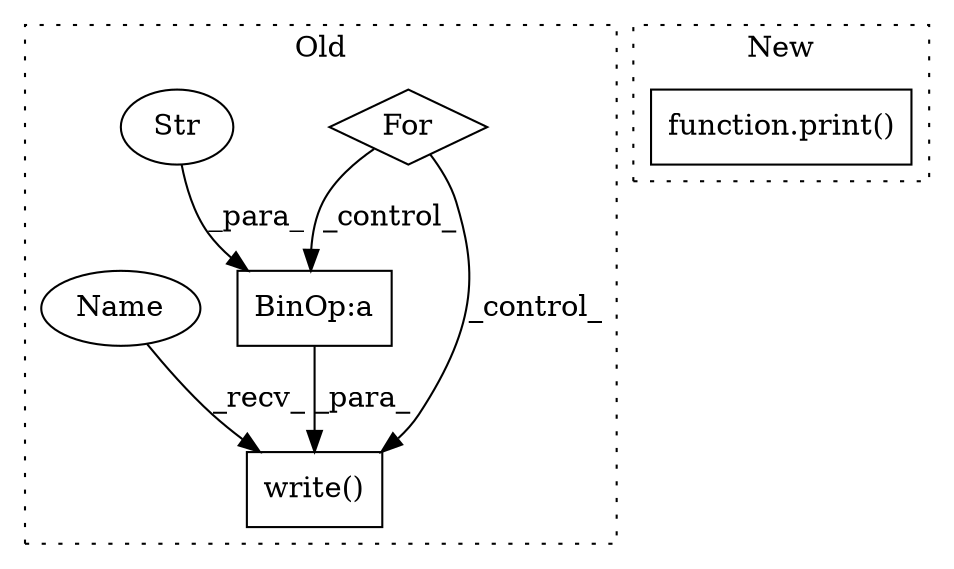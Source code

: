 digraph G {
subgraph cluster0 {
1 [label="write()" a="75" s="29396,29423" l="8,1" shape="box"];
3 [label="For" a="107" s="29288,29315" l="4,14" shape="diamond"];
4 [label="BinOp:a" a="82" s="29416" l="3" shape="box"];
5 [label="Str" a="66" s="29419" l="4" shape="ellipse"];
6 [label="Name" a="87" s="29396" l="1" shape="ellipse"];
label = "Old";
style="dotted";
}
subgraph cluster1 {
2 [label="function.print()" a="75" s="26533,26545" l="6,16" shape="box"];
label = "New";
style="dotted";
}
3 -> 4 [label="_control_"];
3 -> 1 [label="_control_"];
4 -> 1 [label="_para_"];
5 -> 4 [label="_para_"];
6 -> 1 [label="_recv_"];
}